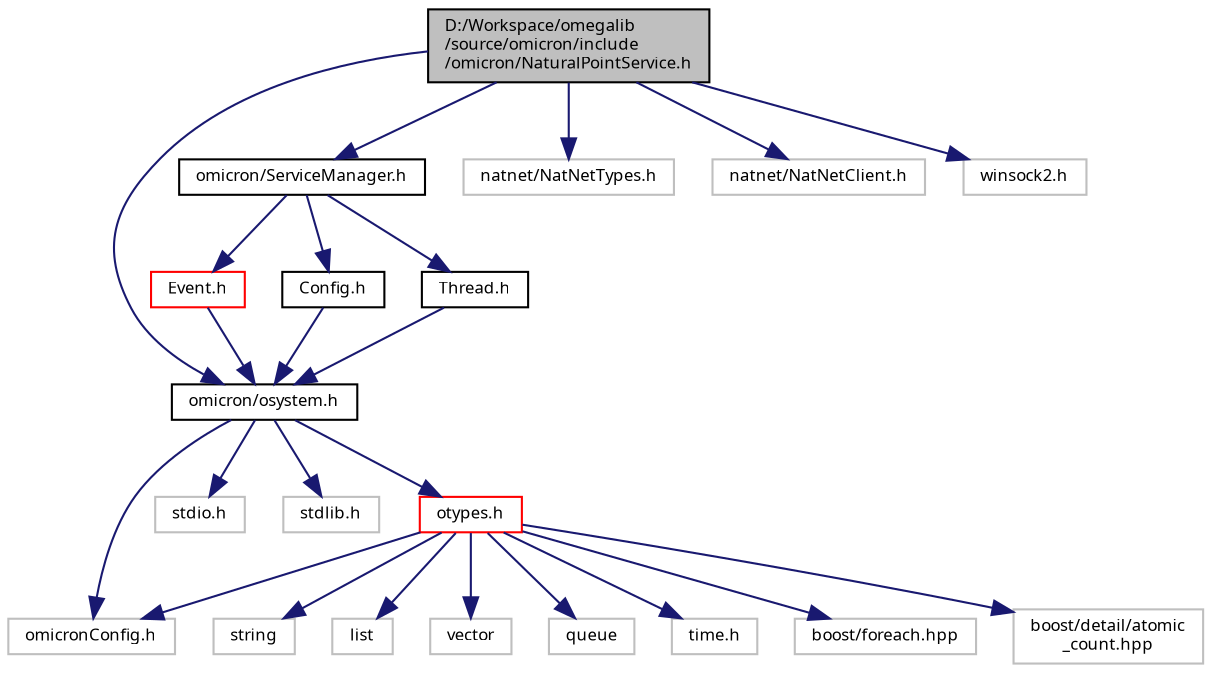 digraph "D:/Workspace/omegalib/source/omicron/include/omicron/NaturalPointService.h"
{
  bgcolor="transparent";
  edge [fontname="FreeSans.ttf",fontsize="8",labelfontname="FreeSans.ttf",labelfontsize="8"];
  node [fontname="FreeSans.ttf",fontsize="8",shape=record];
  Node1 [label="D:/Workspace/omegalib\l/source/omicron/include\l/omicron/NaturalPointService.h",height=0.2,width=0.4,color="black", fillcolor="grey75", style="filled" fontcolor="black"];
  Node1 -> Node2 [color="midnightblue",fontsize="8",style="solid",fontname="FreeSans.ttf"];
  Node2 [label="omicron/osystem.h",height=0.2,width=0.4,color="black",URL="$omicron_2include_2omicron_2osystem_8h.html"];
  Node2 -> Node3 [color="midnightblue",fontsize="8",style="solid",fontname="FreeSans.ttf"];
  Node3 [label="omicronConfig.h",height=0.2,width=0.4,color="grey75"];
  Node2 -> Node4 [color="midnightblue",fontsize="8",style="solid",fontname="FreeSans.ttf"];
  Node4 [label="stdio.h",height=0.2,width=0.4,color="grey75"];
  Node2 -> Node5 [color="midnightblue",fontsize="8",style="solid",fontname="FreeSans.ttf"];
  Node5 [label="stdlib.h",height=0.2,width=0.4,color="grey75"];
  Node2 -> Node6 [color="midnightblue",fontsize="8",style="solid",fontname="FreeSans.ttf"];
  Node6 [label="otypes.h",height=0.2,width=0.4,color="red",URL="$omicron_2include_2omicron_2otypes_8h.html"];
  Node6 -> Node3 [color="midnightblue",fontsize="8",style="solid",fontname="FreeSans.ttf"];
  Node6 -> Node7 [color="midnightblue",fontsize="8",style="solid",fontname="FreeSans.ttf"];
  Node7 [label="string",height=0.2,width=0.4,color="grey75"];
  Node6 -> Node8 [color="midnightblue",fontsize="8",style="solid",fontname="FreeSans.ttf"];
  Node8 [label="list",height=0.2,width=0.4,color="grey75"];
  Node6 -> Node9 [color="midnightblue",fontsize="8",style="solid",fontname="FreeSans.ttf"];
  Node9 [label="vector",height=0.2,width=0.4,color="grey75"];
  Node6 -> Node10 [color="midnightblue",fontsize="8",style="solid",fontname="FreeSans.ttf"];
  Node10 [label="queue",height=0.2,width=0.4,color="grey75"];
  Node6 -> Node11 [color="midnightblue",fontsize="8",style="solid",fontname="FreeSans.ttf"];
  Node11 [label="time.h",height=0.2,width=0.4,color="grey75"];
  Node6 -> Node12 [color="midnightblue",fontsize="8",style="solid",fontname="FreeSans.ttf"];
  Node12 [label="boost/foreach.hpp",height=0.2,width=0.4,color="grey75"];
  Node6 -> Node13 [color="midnightblue",fontsize="8",style="solid",fontname="FreeSans.ttf"];
  Node13 [label="boost/detail/atomic\l_count.hpp",height=0.2,width=0.4,color="grey75"];
  Node1 -> Node14 [color="midnightblue",fontsize="8",style="solid",fontname="FreeSans.ttf"];
  Node14 [label="omicron/ServiceManager.h",height=0.2,width=0.4,color="black",URL="$_service_manager_8h.html"];
  Node14 -> Node15 [color="midnightblue",fontsize="8",style="solid",fontname="FreeSans.ttf"];
  Node15 [label="Event.h",height=0.2,width=0.4,color="red",URL="$_event_8h.html"];
  Node15 -> Node2 [color="midnightblue",fontsize="8",style="solid",fontname="FreeSans.ttf"];
  Node14 -> Node16 [color="midnightblue",fontsize="8",style="solid",fontname="FreeSans.ttf"];
  Node16 [label="Config.h",height=0.2,width=0.4,color="black",URL="$_config_8h.html"];
  Node16 -> Node2 [color="midnightblue",fontsize="8",style="solid",fontname="FreeSans.ttf"];
  Node14 -> Node17 [color="midnightblue",fontsize="8",style="solid",fontname="FreeSans.ttf"];
  Node17 [label="Thread.h",height=0.2,width=0.4,color="black",URL="$_thread_8h.html"];
  Node17 -> Node2 [color="midnightblue",fontsize="8",style="solid",fontname="FreeSans.ttf"];
  Node1 -> Node18 [color="midnightblue",fontsize="8",style="solid",fontname="FreeSans.ttf"];
  Node18 [label="natnet/NatNetTypes.h",height=0.2,width=0.4,color="grey75"];
  Node1 -> Node19 [color="midnightblue",fontsize="8",style="solid",fontname="FreeSans.ttf"];
  Node19 [label="natnet/NatNetClient.h",height=0.2,width=0.4,color="grey75"];
  Node1 -> Node20 [color="midnightblue",fontsize="8",style="solid",fontname="FreeSans.ttf"];
  Node20 [label="winsock2.h",height=0.2,width=0.4,color="grey75"];
}

